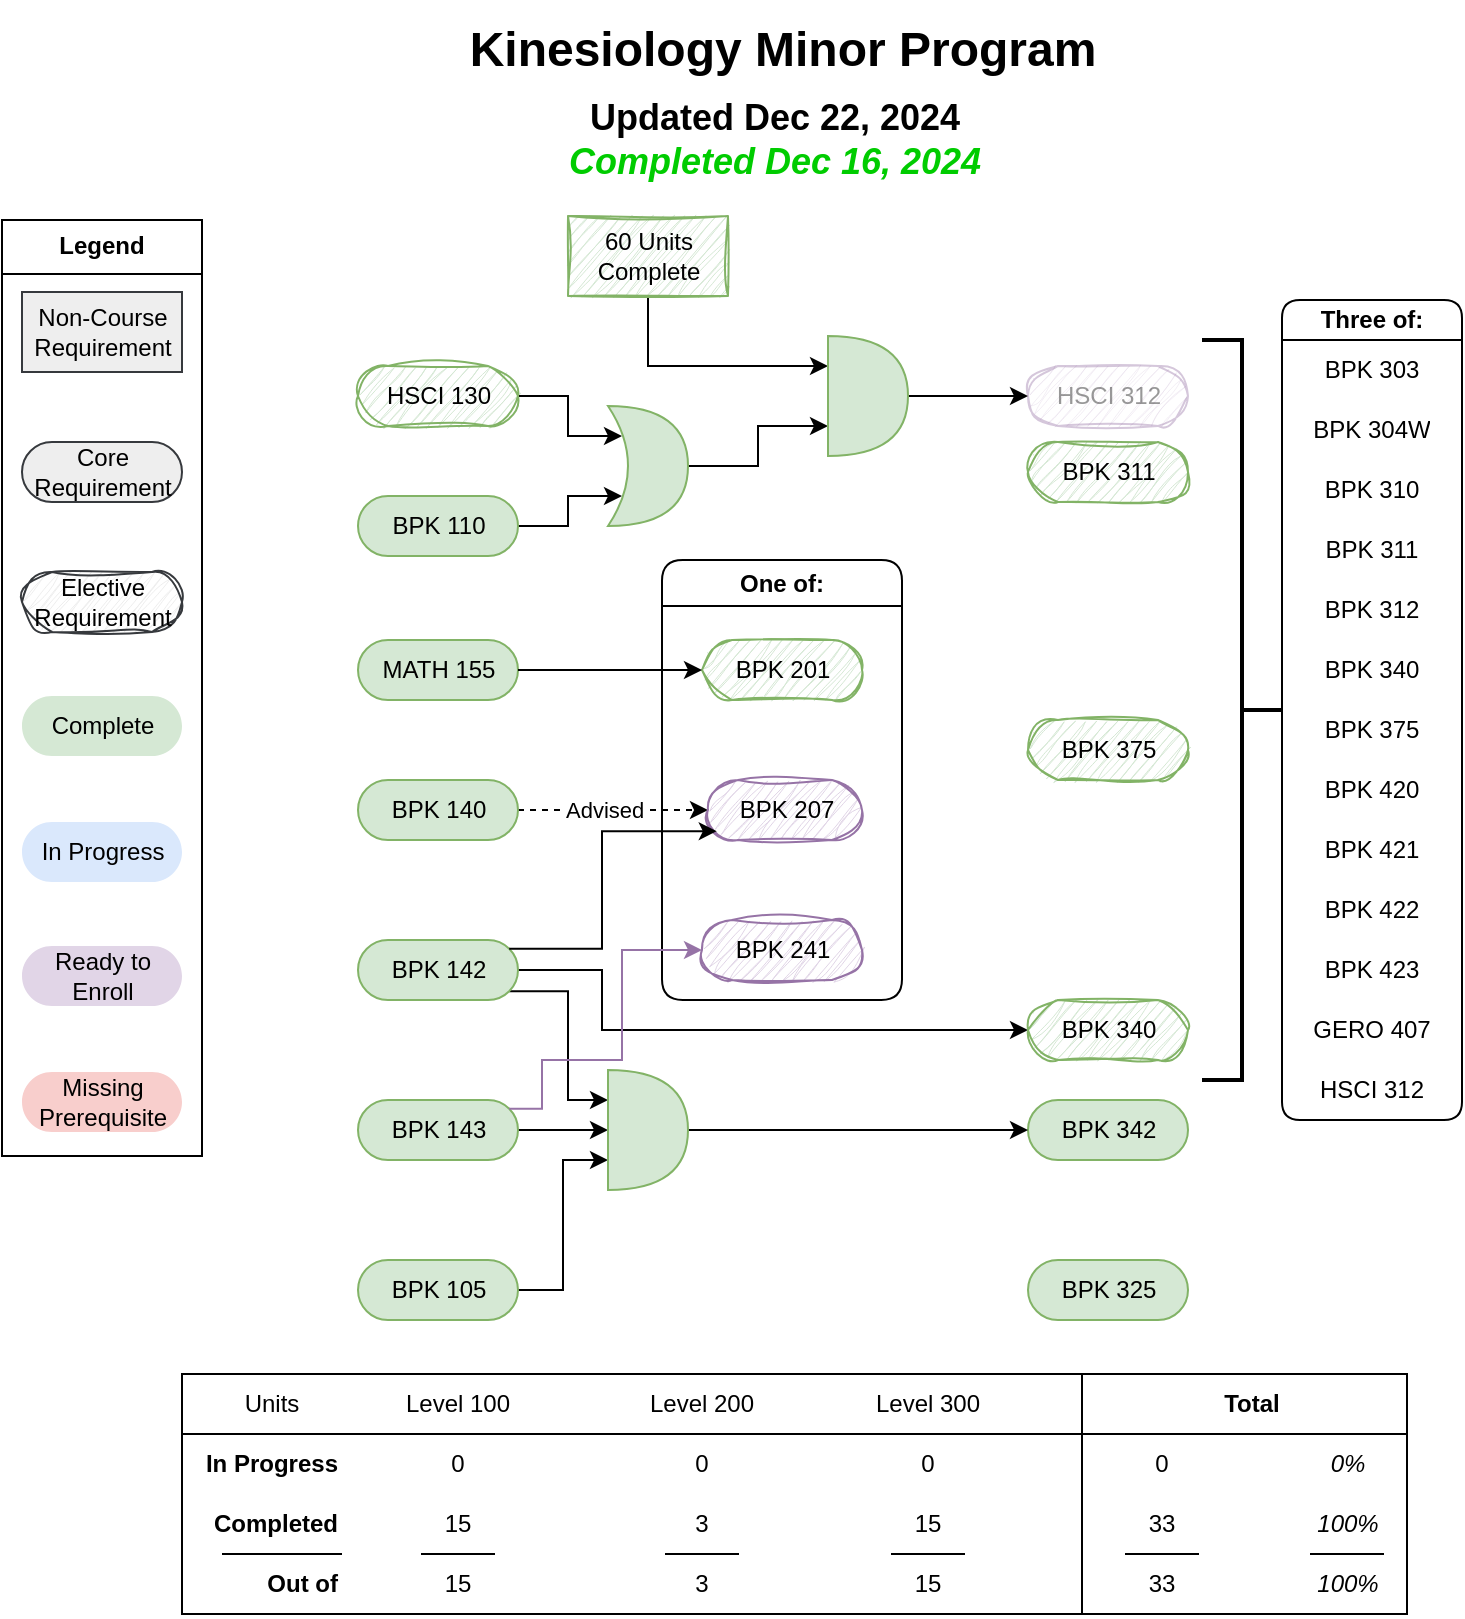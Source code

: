 <mxfile version="25.0.3">
  <diagram id="oRHZXf_7kzQQBno32S_X" name="Page-1">
    <mxGraphModel dx="1306" dy="748" grid="1" gridSize="10" guides="1" tooltips="1" connect="1" arrows="1" fold="1" page="1" pageScale="1" pageWidth="850" pageHeight="1100" background="#ffffff" math="0" shadow="0">
      <root>
        <mxCell id="0" />
        <mxCell id="W3TFd2X2cm_PyBwLdbxR-7" value="Background" style="" parent="0" visible="0" />
        <mxCell id="4BHLoPZqxFKhShOrZBmn-14" value="Box Arrangement" parent="0" />
        <mxCell id="4BHLoPZqxFKhShOrZBmn-17" value="One of:" style="swimlane;whiteSpace=wrap;html=1;rounded=1;glass=0;swimlaneFillColor=default;movable=1;resizable=1;rotatable=1;deletable=1;editable=1;locked=0;connectable=1;" parent="4BHLoPZqxFKhShOrZBmn-14" vertex="1">
          <mxGeometry x="370" y="380" width="120" height="220" as="geometry">
            <mxRectangle x="370" y="380" width="80" height="30" as="alternateBounds" />
          </mxGeometry>
        </mxCell>
        <mxCell id="4BHLoPZqxFKhShOrZBmn-18" value="" style="strokeWidth=2;html=1;shape=mxgraph.flowchart.annotation_2;align=left;labelPosition=right;pointerEvents=1;rotation=-180;" parent="4BHLoPZqxFKhShOrZBmn-14" vertex="1">
          <mxGeometry x="640" y="270" width="40" height="370" as="geometry" />
        </mxCell>
        <mxCell id="4BHLoPZqxFKhShOrZBmn-19" value="Three of:" style="swimlane;fontStyle=1;childLayout=stackLayout;horizontal=1;startSize=20;horizontalStack=0;resizeParent=1;resizeParentMax=0;resizeLast=0;collapsible=1;marginBottom=0;whiteSpace=wrap;html=1;rounded=1;align=center;" parent="4BHLoPZqxFKhShOrZBmn-14" vertex="1">
          <mxGeometry x="680" y="250" width="90" height="410" as="geometry" />
        </mxCell>
        <mxCell id="4BHLoPZqxFKhShOrZBmn-20" value="BPK 303" style="text;strokeColor=none;fillColor=none;align=center;verticalAlign=middle;spacingLeft=4;spacingRight=4;overflow=hidden;points=[[0,0.5],[1,0.5]];portConstraint=eastwest;rotatable=0;whiteSpace=wrap;html=1;" parent="4BHLoPZqxFKhShOrZBmn-19" vertex="1">
          <mxGeometry y="20" width="90" height="30" as="geometry" />
        </mxCell>
        <mxCell id="4BHLoPZqxFKhShOrZBmn-21" value="BPK 304W" style="text;strokeColor=none;fillColor=none;align=center;verticalAlign=middle;spacingLeft=4;spacingRight=4;overflow=hidden;points=[[0,0.5],[1,0.5]];portConstraint=eastwest;rotatable=0;whiteSpace=wrap;html=1;" parent="4BHLoPZqxFKhShOrZBmn-19" vertex="1">
          <mxGeometry y="50" width="90" height="30" as="geometry" />
        </mxCell>
        <mxCell id="4BHLoPZqxFKhShOrZBmn-22" value="BPK 310" style="text;strokeColor=none;fillColor=none;align=center;verticalAlign=middle;spacingLeft=4;spacingRight=4;overflow=hidden;points=[[0,0.5],[1,0.5]];portConstraint=eastwest;rotatable=0;whiteSpace=wrap;html=1;" parent="4BHLoPZqxFKhShOrZBmn-19" vertex="1">
          <mxGeometry y="80" width="90" height="30" as="geometry" />
        </mxCell>
        <mxCell id="4BHLoPZqxFKhShOrZBmn-28" value="BPK 311" style="text;strokeColor=none;fillColor=none;align=center;verticalAlign=middle;spacingLeft=4;spacingRight=4;overflow=hidden;points=[[0,0.5],[1,0.5]];portConstraint=eastwest;rotatable=0;whiteSpace=wrap;html=1;" parent="4BHLoPZqxFKhShOrZBmn-19" vertex="1">
          <mxGeometry y="110" width="90" height="30" as="geometry" />
        </mxCell>
        <mxCell id="4BHLoPZqxFKhShOrZBmn-29" value="BPK 312" style="text;strokeColor=none;fillColor=none;align=center;verticalAlign=middle;spacingLeft=4;spacingRight=4;overflow=hidden;points=[[0,0.5],[1,0.5]];portConstraint=eastwest;rotatable=0;whiteSpace=wrap;html=1;" parent="4BHLoPZqxFKhShOrZBmn-19" vertex="1">
          <mxGeometry y="140" width="90" height="30" as="geometry" />
        </mxCell>
        <mxCell id="4BHLoPZqxFKhShOrZBmn-30" value="BPK 340" style="text;strokeColor=none;fillColor=none;align=center;verticalAlign=middle;spacingLeft=4;spacingRight=4;overflow=hidden;points=[[0,0.5],[1,0.5]];portConstraint=eastwest;rotatable=0;whiteSpace=wrap;html=1;" parent="4BHLoPZqxFKhShOrZBmn-19" vertex="1">
          <mxGeometry y="170" width="90" height="30" as="geometry" />
        </mxCell>
        <mxCell id="4BHLoPZqxFKhShOrZBmn-31" value="BPK 375" style="text;strokeColor=none;fillColor=none;align=center;verticalAlign=middle;spacingLeft=4;spacingRight=4;overflow=hidden;points=[[0,0.5],[1,0.5]];portConstraint=eastwest;rotatable=0;whiteSpace=wrap;html=1;" parent="4BHLoPZqxFKhShOrZBmn-19" vertex="1">
          <mxGeometry y="200" width="90" height="30" as="geometry" />
        </mxCell>
        <mxCell id="4BHLoPZqxFKhShOrZBmn-32" value="BPK 420" style="text;strokeColor=none;fillColor=none;align=center;verticalAlign=middle;spacingLeft=4;spacingRight=4;overflow=hidden;points=[[0,0.5],[1,0.5]];portConstraint=eastwest;rotatable=0;whiteSpace=wrap;html=1;" parent="4BHLoPZqxFKhShOrZBmn-19" vertex="1">
          <mxGeometry y="230" width="90" height="30" as="geometry" />
        </mxCell>
        <mxCell id="4BHLoPZqxFKhShOrZBmn-33" value="BPK 421" style="text;strokeColor=none;fillColor=none;align=center;verticalAlign=middle;spacingLeft=4;spacingRight=4;overflow=hidden;points=[[0,0.5],[1,0.5]];portConstraint=eastwest;rotatable=0;whiteSpace=wrap;html=1;" parent="4BHLoPZqxFKhShOrZBmn-19" vertex="1">
          <mxGeometry y="260" width="90" height="30" as="geometry" />
        </mxCell>
        <mxCell id="4BHLoPZqxFKhShOrZBmn-34" value="BPK 422" style="text;strokeColor=none;fillColor=none;align=center;verticalAlign=middle;spacingLeft=4;spacingRight=4;overflow=hidden;points=[[0,0.5],[1,0.5]];portConstraint=eastwest;rotatable=0;whiteSpace=wrap;html=1;" parent="4BHLoPZqxFKhShOrZBmn-19" vertex="1">
          <mxGeometry y="290" width="90" height="30" as="geometry" />
        </mxCell>
        <mxCell id="4BHLoPZqxFKhShOrZBmn-35" value="BPK 423" style="text;strokeColor=none;fillColor=none;align=center;verticalAlign=middle;spacingLeft=4;spacingRight=4;overflow=hidden;points=[[0,0.5],[1,0.5]];portConstraint=eastwest;rotatable=0;whiteSpace=wrap;html=1;" parent="4BHLoPZqxFKhShOrZBmn-19" vertex="1">
          <mxGeometry y="320" width="90" height="30" as="geometry" />
        </mxCell>
        <mxCell id="4BHLoPZqxFKhShOrZBmn-36" value="GERO 407" style="text;strokeColor=none;fillColor=none;align=center;verticalAlign=middle;spacingLeft=4;spacingRight=4;overflow=hidden;points=[[0,0.5],[1,0.5]];portConstraint=eastwest;rotatable=0;whiteSpace=wrap;html=1;" parent="4BHLoPZqxFKhShOrZBmn-19" vertex="1">
          <mxGeometry y="350" width="90" height="30" as="geometry" />
        </mxCell>
        <mxCell id="4BHLoPZqxFKhShOrZBmn-37" value="HSCI 312" style="text;strokeColor=none;fillColor=none;align=center;verticalAlign=middle;spacingLeft=4;spacingRight=4;overflow=hidden;points=[[0,0.5],[1,0.5]];portConstraint=eastwest;rotatable=0;whiteSpace=wrap;html=1;" parent="4BHLoPZqxFKhShOrZBmn-19" vertex="1">
          <mxGeometry y="380" width="90" height="30" as="geometry" />
        </mxCell>
        <mxCell id="1" value="Diagram" parent="0" />
        <mxCell id="cINZNil0Zcbs7LyowT9o-32" value="" style="rounded=0;whiteSpace=wrap;html=1;shadow=0;glass=0;sketch=0;strokeColor=default;" parent="1" vertex="1">
          <mxGeometry x="130" y="787" width="612.5" height="120" as="geometry" />
        </mxCell>
        <mxCell id="cINZNil0Zcbs7LyowT9o-31" value="" style="rounded=0;whiteSpace=wrap;html=1;shadow=0;glass=0;sketch=0;strokeColor=default;" parent="1" vertex="1">
          <mxGeometry x="40" y="210" width="100" height="468" as="geometry" />
        </mxCell>
        <mxCell id="3WOV2BCKVk76SARKrsxa-23" style="edgeStyle=orthogonalEdgeStyle;rounded=0;orthogonalLoop=1;jettySize=auto;html=1;exitX=1;exitY=0.5;exitDx=0;exitDy=0;exitPerimeter=0;entryX=0.175;entryY=0.75;entryDx=0;entryDy=0;entryPerimeter=0;" parent="1" source="3WOV2BCKVk76SARKrsxa-2" target="3WOV2BCKVk76SARKrsxa-22" edge="1">
          <mxGeometry relative="1" as="geometry">
            <Array as="points">
              <mxPoint x="323" y="363" />
              <mxPoint x="323" y="348" />
            </Array>
          </mxGeometry>
        </mxCell>
        <object label="BPK 110" Course="Human Nutrition: Current Issues" Code="110" Units="3" Department="BPK" id="3WOV2BCKVk76SARKrsxa-2">
          <mxCell style="html=1;dashed=0;whitespace=wrap;shape=mxgraph.dfd.start;fillColor=#d5e8d4;strokeColor=#82b366;perimeterSpacing=0;shadow=0;" parent="1" vertex="1">
            <mxGeometry x="218" y="348" width="80" height="30" as="geometry" />
          </mxCell>
        </object>
        <mxCell id="3WOV2BCKVk76SARKrsxa-16" value="Advised" style="edgeStyle=orthogonalEdgeStyle;rounded=0;orthogonalLoop=1;jettySize=auto;html=1;exitX=1;exitY=0.5;exitDx=0;exitDy=0;exitPerimeter=0;dashed=1;entryX=0;entryY=0.5;entryDx=0;entryDy=0;entryPerimeter=0;labelPosition=right;verticalLabelPosition=middle;align=left;verticalAlign=middle;" parent="1" source="3WOV2BCKVk76SARKrsxa-3" target="3WOV2BCKVk76SARKrsxa-8" edge="1">
          <mxGeometry x="-0.537" relative="1" as="geometry">
            <mxPoint x="383" y="505" as="targetPoint" />
            <mxPoint as="offset" />
            <Array as="points">
              <mxPoint x="330" y="505" />
              <mxPoint x="330" y="505" />
            </Array>
          </mxGeometry>
        </mxCell>
        <object label="BPK 140" Course="Contemporary Health Issues" Department="BPK" Code="140" Units="3" id="3WOV2BCKVk76SARKrsxa-3">
          <mxCell style="html=1;dashed=0;whitespace=wrap;shape=mxgraph.dfd.start;fillColor=#d5e8d4;strokeColor=#82b366;" parent="1" vertex="1">
            <mxGeometry x="218" y="490" width="80" height="30" as="geometry" />
          </mxCell>
        </object>
        <mxCell id="3WOV2BCKVk76SARKrsxa-15" style="edgeStyle=orthogonalEdgeStyle;rounded=0;orthogonalLoop=1;jettySize=auto;html=1;exitX=1;exitY=0.5;exitDx=0;exitDy=0;exitPerimeter=0;entryX=0;entryY=0.5;entryDx=0;entryDy=0;entryPerimeter=0;" parent="1" source="3WOV2BCKVk76SARKrsxa-4" target="3WOV2BCKVk76SARKrsxa-10" edge="1">
          <mxGeometry relative="1" as="geometry">
            <Array as="points">
              <mxPoint x="340" y="585" />
              <mxPoint x="340" y="615" />
            </Array>
          </mxGeometry>
        </mxCell>
        <mxCell id="3WOV2BCKVk76SARKrsxa-21" style="edgeStyle=orthogonalEdgeStyle;rounded=0;orthogonalLoop=1;jettySize=auto;html=1;exitX=0;exitY=0;exitDx=75.605;exitDy=25.605;exitPerimeter=0;entryX=0;entryY=0.25;entryDx=0;entryDy=0;entryPerimeter=0;" parent="1" source="3WOV2BCKVk76SARKrsxa-4" target="3WOV2BCKVk76SARKrsxa-17" edge="1">
          <mxGeometry relative="1" as="geometry">
            <Array as="points">
              <mxPoint x="323" y="596" />
              <mxPoint x="323" y="650" />
            </Array>
          </mxGeometry>
        </mxCell>
        <object label="BPK 142" Course="Introduction to BPK" Code="142" Units="3" Department="BPK" id="3WOV2BCKVk76SARKrsxa-4">
          <mxCell style="html=1;dashed=0;whitespace=wrap;shape=mxgraph.dfd.start;fillColor=#d5e8d4;strokeColor=#82b366;" parent="1" vertex="1">
            <mxGeometry x="218" y="570" width="80" height="30" as="geometry" />
          </mxCell>
        </object>
        <mxCell id="3WOV2BCKVk76SARKrsxa-19" style="edgeStyle=orthogonalEdgeStyle;rounded=0;orthogonalLoop=1;jettySize=auto;html=1;exitX=1;exitY=0.5;exitDx=0;exitDy=0;exitPerimeter=0;entryX=0;entryY=0.5;entryDx=0;entryDy=0;entryPerimeter=0;" parent="1" source="3WOV2BCKVk76SARKrsxa-5" target="3WOV2BCKVk76SARKrsxa-17" edge="1">
          <mxGeometry relative="1" as="geometry" />
        </mxCell>
        <object label="BPK 143" Course="Exercise: Health and Performance" Department="BPK" Code="143" Units="3" id="3WOV2BCKVk76SARKrsxa-5">
          <mxCell style="html=1;dashed=0;whitespace=wrap;shape=mxgraph.dfd.start;fillColor=#d5e8d4;strokeColor=#82b366;" parent="1" vertex="1">
            <mxGeometry x="218" y="650" width="80" height="30" as="geometry" />
          </mxCell>
        </object>
        <mxCell id="3WOV2BCKVk76SARKrsxa-20" style="edgeStyle=orthogonalEdgeStyle;rounded=0;orthogonalLoop=1;jettySize=auto;html=1;exitX=1;exitY=0.5;exitDx=0;exitDy=0;exitPerimeter=0;entryX=0;entryY=0.75;entryDx=0;entryDy=0;entryPerimeter=0;" parent="1" source="3WOV2BCKVk76SARKrsxa-7" target="3WOV2BCKVk76SARKrsxa-17" edge="1">
          <mxGeometry relative="1" as="geometry" />
        </mxCell>
        <object label="BPK 105" Course="Fundamentals of Human Structure and Function" Department="BPK" Code="105" Units="3" id="3WOV2BCKVk76SARKrsxa-7">
          <mxCell style="html=1;dashed=0;whitespace=wrap;shape=mxgraph.dfd.start;fillColor=#d5e8d4;strokeColor=#82b366;" parent="1" vertex="1">
            <mxGeometry x="218" y="730" width="80" height="30" as="geometry" />
          </mxCell>
        </object>
        <object label="BPK 207" Course="Sensorimotor Control and Learning" Units="3" Department="BPK" Code="207" id="3WOV2BCKVk76SARKrsxa-8">
          <mxCell style="html=1;dashed=0;whitespace=wrap;shape=mxgraph.dfd.start;fillColor=#e1d5e7;strokeColor=#9673a6;sketch=1;curveFitting=1;jiggle=2;" parent="1" vertex="1">
            <mxGeometry x="393" y="490" width="77" height="30" as="geometry" />
          </mxCell>
        </object>
        <object label="BPK 342" Code="342" Department="BPK" Units="3" Course="Active Health" id="3WOV2BCKVk76SARKrsxa-9">
          <mxCell style="html=1;dashed=0;whitespace=wrap;shape=mxgraph.dfd.start;fillColor=#d5e8d4;strokeColor=#82b366;" parent="1" vertex="1">
            <mxGeometry x="553" y="650" width="80" height="30" as="geometry" />
          </mxCell>
        </object>
        <object label="BPK 340" Code="340" Department="BPK" Units="3" Course="Active Health: Behaviour and Promotion" id="3WOV2BCKVk76SARKrsxa-10">
          <mxCell style="html=1;dashed=0;whitespace=wrap;shape=mxgraph.dfd.start;fillColor=#d5e8d4;strokeColor=#82b366;sketch=1;curveFitting=1;jiggle=2;" parent="1" vertex="1">
            <mxGeometry x="553" y="600" width="80" height="30" as="geometry" />
          </mxCell>
        </object>
        <object label="BPK 375" Code="375" Department="BPK" Units="3" Course="Human Growth and Development" id="3WOV2BCKVk76SARKrsxa-11">
          <mxCell style="html=1;dashed=0;whitespace=wrap;shape=mxgraph.dfd.start;fillColor=#d5e8d4;strokeColor=#82b366;sketch=1;curveFitting=1;jiggle=2;" parent="1" vertex="1">
            <mxGeometry x="553" y="460" width="80" height="30" as="geometry" />
          </mxCell>
        </object>
        <object label="HSCI 312" Department="HSCI" Code="312" Units="3" Course="Health Promotion: Individuals and Communities" id="3WOV2BCKVk76SARKrsxa-12">
          <mxCell style="html=1;dashed=0;whitespace=wrap;shape=mxgraph.dfd.start;fillColor=#e1d5e7;strokeColor=#9673a6;sketch=1;curveFitting=1;jiggle=2;opacity=40;textOpacity=40;" parent="1" vertex="1">
            <mxGeometry x="553" y="283" width="80" height="30" as="geometry" />
          </mxCell>
        </object>
        <mxCell id="3WOV2BCKVk76SARKrsxa-18" style="edgeStyle=orthogonalEdgeStyle;rounded=0;orthogonalLoop=1;jettySize=auto;html=1;exitX=1;exitY=0.5;exitDx=0;exitDy=0;exitPerimeter=0;entryX=0;entryY=0.5;entryDx=0;entryDy=0;entryPerimeter=0;" parent="1" source="3WOV2BCKVk76SARKrsxa-17" target="3WOV2BCKVk76SARKrsxa-9" edge="1">
          <mxGeometry relative="1" as="geometry" />
        </mxCell>
        <mxCell id="3WOV2BCKVk76SARKrsxa-17" value="" style="shape=or;whiteSpace=wrap;html=1;fillColor=#d5e8d4;strokeColor=#82b366;" parent="1" vertex="1">
          <mxGeometry x="343" y="635" width="40" height="60" as="geometry" />
        </mxCell>
        <mxCell id="3WOV2BCKVk76SARKrsxa-29" style="edgeStyle=orthogonalEdgeStyle;rounded=0;orthogonalLoop=1;jettySize=auto;html=1;exitX=1;exitY=0.5;exitDx=0;exitDy=0;exitPerimeter=0;entryX=0;entryY=0.75;entryDx=0;entryDy=0;entryPerimeter=0;" parent="1" source="3WOV2BCKVk76SARKrsxa-22" target="3WOV2BCKVk76SARKrsxa-28" edge="1">
          <mxGeometry relative="1" as="geometry" />
        </mxCell>
        <mxCell id="3WOV2BCKVk76SARKrsxa-22" value="" style="shape=xor;whiteSpace=wrap;html=1;fillColor=#d5e8d4;strokeColor=#82b366;" parent="1" vertex="1">
          <mxGeometry x="343" y="303" width="40" height="60" as="geometry" />
        </mxCell>
        <mxCell id="3WOV2BCKVk76SARKrsxa-26" style="edgeStyle=orthogonalEdgeStyle;rounded=0;orthogonalLoop=1;jettySize=auto;html=1;exitX=1;exitY=0.5;exitDx=0;exitDy=0;exitPerimeter=0;entryX=0.175;entryY=0.25;entryDx=0;entryDy=0;entryPerimeter=0;" parent="1" source="3WOV2BCKVk76SARKrsxa-25" target="3WOV2BCKVk76SARKrsxa-22" edge="1">
          <mxGeometry relative="1" as="geometry">
            <Array as="points">
              <mxPoint x="323" y="298" />
              <mxPoint x="323" y="318" />
            </Array>
          </mxGeometry>
        </mxCell>
        <object label="HSCI 130" Department="HSCI" Code="130" Units="4" Course="Foundations of Health Science" id="3WOV2BCKVk76SARKrsxa-25">
          <mxCell style="html=1;dashed=0;whitespace=wrap;shape=mxgraph.dfd.start;fillColor=#d5e8d4;strokeColor=#82b366;sketch=1;curveFitting=1;jiggle=2;" parent="1" vertex="1">
            <mxGeometry x="218" y="283" width="80" height="30" as="geometry" />
          </mxCell>
        </object>
        <mxCell id="3WOV2BCKVk76SARKrsxa-30" style="edgeStyle=orthogonalEdgeStyle;rounded=0;orthogonalLoop=1;jettySize=auto;html=1;exitX=0.5;exitY=1;exitDx=0;exitDy=0;entryX=0;entryY=0.25;entryDx=0;entryDy=0;entryPerimeter=0;" parent="1" source="3WOV2BCKVk76SARKrsxa-27" target="3WOV2BCKVk76SARKrsxa-28" edge="1">
          <mxGeometry relative="1" as="geometry" />
        </mxCell>
        <mxCell id="3WOV2BCKVk76SARKrsxa-27" value="60 Units&lt;br&gt;Complete" style="html=1;dashed=0;whitespace=wrap;fillColor=#d5e8d4;strokeColor=#82b366;sketch=1;curveFitting=1;jiggle=2;" parent="1" vertex="1">
          <mxGeometry x="323" y="208" width="80" height="40" as="geometry" />
        </mxCell>
        <mxCell id="3WOV2BCKVk76SARKrsxa-31" style="edgeStyle=orthogonalEdgeStyle;rounded=0;orthogonalLoop=1;jettySize=auto;html=1;exitX=1;exitY=0.5;exitDx=0;exitDy=0;exitPerimeter=0;entryX=0;entryY=0.5;entryDx=0;entryDy=0;entryPerimeter=0;" parent="1" source="3WOV2BCKVk76SARKrsxa-28" target="3WOV2BCKVk76SARKrsxa-12" edge="1">
          <mxGeometry relative="1" as="geometry" />
        </mxCell>
        <mxCell id="3WOV2BCKVk76SARKrsxa-28" value="" style="shape=or;whiteSpace=wrap;html=1;fillColor=#d5e8d4;strokeColor=#82b366;" parent="1" vertex="1">
          <mxGeometry x="453" y="268" width="40" height="60" as="geometry" />
        </mxCell>
        <mxCell id="3WOV2BCKVk76SARKrsxa-32" value="Kinesiology Minor Program" style="text;strokeColor=none;fillColor=none;html=1;fontSize=24;fontStyle=1;verticalAlign=middle;align=center;" parent="1" vertex="1">
          <mxGeometry x="257.5" y="100" width="345" height="50" as="geometry" />
        </mxCell>
        <mxCell id="3WOV2BCKVk76SARKrsxa-33" value="&lt;div&gt;&lt;span style=&quot;background-color: initial;&quot;&gt;Updated Dec 22, 2024&lt;/span&gt;&lt;/div&gt;&lt;div&gt;&lt;font color=&quot;#00cc00&quot;&gt;&lt;i&gt;Completed Dec 16, 2024&lt;/i&gt;&lt;/font&gt;&lt;span style=&quot;background-color: initial;&quot;&gt;&lt;/span&gt;&lt;/div&gt;" style="text;strokeColor=none;fillColor=none;html=1;fontSize=18;fontStyle=1;verticalAlign=middle;align=center;" parent="1" vertex="1">
          <mxGeometry x="328" y="150" width="195" height="40" as="geometry" />
        </mxCell>
        <object label="BPK 325" Code="325" Department="BPK" Units="3" Course="Basic Human Anatomy" id="cINZNil0Zcbs7LyowT9o-3">
          <mxCell style="html=1;dashed=0;whitespace=wrap;shape=mxgraph.dfd.start;fillColor=#d5e8d4;strokeColor=#82b366;" parent="1" vertex="1">
            <mxGeometry x="553" y="730" width="80" height="30" as="geometry" />
          </mxCell>
        </object>
        <mxCell id="cINZNil0Zcbs7LyowT9o-4" value="Level 100" style="text;html=1;strokeColor=none;fillColor=none;align=center;verticalAlign=middle;whiteSpace=wrap;rounded=0;fontStyle=0" parent="1" vertex="1">
          <mxGeometry x="238" y="787" width="60" height="30" as="geometry" />
        </mxCell>
        <mxCell id="cINZNil0Zcbs7LyowT9o-5" value="Level 200" style="text;html=1;strokeColor=none;fillColor=none;align=center;verticalAlign=middle;whiteSpace=wrap;rounded=0;fontStyle=0" parent="1" vertex="1">
          <mxGeometry x="360" y="787" width="60" height="30" as="geometry" />
        </mxCell>
        <mxCell id="cINZNil0Zcbs7LyowT9o-6" value="Level 300" style="text;html=1;strokeColor=none;fillColor=none;align=center;verticalAlign=middle;whiteSpace=wrap;rounded=0;fontStyle=0" parent="1" vertex="1">
          <mxGeometry x="473" y="787" width="60" height="30" as="geometry" />
        </mxCell>
        <mxCell id="cINZNil0Zcbs7LyowT9o-7" value="Completed" style="text;html=1;strokeColor=none;fillColor=none;align=right;verticalAlign=middle;whiteSpace=wrap;rounded=0;fontStyle=1" parent="1" vertex="1">
          <mxGeometry x="150" y="847" width="60" height="30" as="geometry" />
        </mxCell>
        <mxCell id="cINZNil0Zcbs7LyowT9o-8" value="Out of" style="text;html=1;strokeColor=none;fillColor=none;align=right;verticalAlign=middle;whiteSpace=wrap;rounded=0;fontStyle=1;glass=0;shadow=0;" parent="1" vertex="1">
          <mxGeometry x="150" y="877" width="60" height="30" as="geometry" />
        </mxCell>
        <mxCell id="cINZNil0Zcbs7LyowT9o-9" value="15" style="text;html=1;strokeColor=none;fillColor=none;align=center;verticalAlign=middle;whiteSpace=wrap;rounded=0;" parent="1" vertex="1">
          <mxGeometry x="238" y="847" width="60" height="30" as="geometry" />
        </mxCell>
        <mxCell id="cINZNil0Zcbs7LyowT9o-10" value="15" style="text;html=1;strokeColor=none;fillColor=none;align=center;verticalAlign=middle;whiteSpace=wrap;rounded=0;glass=0;shadow=0;" parent="1" vertex="1">
          <mxGeometry x="238" y="877" width="60" height="30" as="geometry" />
        </mxCell>
        <mxCell id="cINZNil0Zcbs7LyowT9o-11" value="3" style="text;html=1;strokeColor=none;fillColor=none;align=center;verticalAlign=middle;whiteSpace=wrap;rounded=0;glass=0;shadow=0;" parent="1" vertex="1">
          <mxGeometry x="360" y="877" width="60" height="30" as="geometry" />
        </mxCell>
        <mxCell id="cINZNil0Zcbs7LyowT9o-12" value="3" style="text;html=1;strokeColor=none;fillColor=none;align=center;verticalAlign=middle;whiteSpace=wrap;rounded=0;" parent="1" vertex="1">
          <mxGeometry x="360" y="847" width="60" height="30" as="geometry" />
        </mxCell>
        <mxCell id="cINZNil0Zcbs7LyowT9o-13" value="15" style="text;html=1;strokeColor=none;fillColor=none;align=center;verticalAlign=middle;whiteSpace=wrap;rounded=0;" parent="1" vertex="1">
          <mxGeometry x="473" y="847" width="60" height="30" as="geometry" />
        </mxCell>
        <mxCell id="cINZNil0Zcbs7LyowT9o-14" value="15" style="text;html=1;strokeColor=none;fillColor=none;align=center;verticalAlign=middle;whiteSpace=wrap;rounded=0;glass=0;shadow=0;" parent="1" vertex="1">
          <mxGeometry x="473" y="877" width="60" height="30" as="geometry" />
        </mxCell>
        <mxCell id="cINZNil0Zcbs7LyowT9o-15" value="0" style="text;html=1;strokeColor=none;fillColor=none;align=center;verticalAlign=middle;whiteSpace=wrap;rounded=0;" parent="1" vertex="1">
          <mxGeometry x="238" y="817" width="60" height="30" as="geometry" />
        </mxCell>
        <mxCell id="cINZNil0Zcbs7LyowT9o-16" value="0" style="text;html=1;strokeColor=none;fillColor=none;align=center;verticalAlign=middle;whiteSpace=wrap;rounded=0;" parent="1" vertex="1">
          <mxGeometry x="360" y="817" width="60" height="30" as="geometry" />
        </mxCell>
        <mxCell id="cINZNil0Zcbs7LyowT9o-17" value="0" style="text;html=1;strokeColor=none;fillColor=none;align=center;verticalAlign=middle;whiteSpace=wrap;rounded=0;" parent="1" vertex="1">
          <mxGeometry x="473" y="817" width="60" height="30" as="geometry" />
        </mxCell>
        <mxCell id="cINZNil0Zcbs7LyowT9o-18" value="In Progress" style="text;html=1;strokeColor=none;fillColor=none;align=right;verticalAlign=middle;whiteSpace=wrap;rounded=0;fontStyle=1" parent="1" vertex="1">
          <mxGeometry x="140" y="817" width="70" height="30" as="geometry" />
        </mxCell>
        <mxCell id="cINZNil0Zcbs7LyowT9o-19" value="Total" style="text;html=1;strokeColor=none;fillColor=none;align=center;verticalAlign=middle;whiteSpace=wrap;rounded=0;fontStyle=1" parent="1" vertex="1">
          <mxGeometry x="580" y="787" width="170" height="30" as="geometry" />
        </mxCell>
        <mxCell id="cINZNil0Zcbs7LyowT9o-20" value="100%" style="text;html=1;strokeColor=none;fillColor=none;align=center;verticalAlign=middle;whiteSpace=wrap;rounded=0;fontStyle=2" parent="1" vertex="1">
          <mxGeometry x="682.5" y="847" width="60" height="30" as="geometry" />
        </mxCell>
        <mxCell id="cINZNil0Zcbs7LyowT9o-21" value="100%" style="text;html=1;strokeColor=none;fillColor=none;align=center;verticalAlign=middle;whiteSpace=wrap;rounded=0;fontStyle=2;glass=0;shadow=0;" parent="1" vertex="1">
          <mxGeometry x="682.5" y="877" width="60" height="30" as="geometry" />
        </mxCell>
        <mxCell id="cINZNil0Zcbs7LyowT9o-22" value="0%" style="text;html=1;strokeColor=none;fillColor=none;align=center;verticalAlign=middle;whiteSpace=wrap;rounded=0;fontStyle=2" parent="1" vertex="1">
          <mxGeometry x="682.5" y="817" width="60" height="30" as="geometry" />
        </mxCell>
        <object label="Core&lt;br&gt;Requirement" id="cINZNil0Zcbs7LyowT9o-23">
          <mxCell style="html=1;dashed=0;whitespace=wrap;shape=mxgraph.dfd.start;perimeterSpacing=0;shadow=0;fillColor=#eeeeee;strokeColor=#36393d;" parent="1" vertex="1">
            <mxGeometry x="50" y="321" width="80" height="30" as="geometry" />
          </mxCell>
        </object>
        <object label="Elective&lt;br&gt;Requirement" id="cINZNil0Zcbs7LyowT9o-24">
          <mxCell style="html=1;dashed=0;whitespace=wrap;shape=mxgraph.dfd.start;perimeterSpacing=0;shadow=0;sketch=1;curveFitting=1;jiggle=2;fillColor=#eeeeee;strokeColor=#36393d;" parent="1" vertex="1">
            <mxGeometry x="50" y="386" width="80" height="30" as="geometry" />
          </mxCell>
        </object>
        <object label="Complete" id="cINZNil0Zcbs7LyowT9o-25">
          <mxCell style="html=1;dashed=0;whitespace=wrap;shape=mxgraph.dfd.start;perimeterSpacing=0;shadow=0;fillColor=#d5e8d4;strokeColor=none;" parent="1" vertex="1">
            <mxGeometry x="50" y="448" width="80" height="30" as="geometry" />
          </mxCell>
        </object>
        <object label="In Progress" id="cINZNil0Zcbs7LyowT9o-26">
          <mxCell style="html=1;dashed=0;whitespace=wrap;shape=mxgraph.dfd.start;perimeterSpacing=0;shadow=0;fillColor=#dae8fc;strokeColor=none;" parent="1" vertex="1">
            <mxGeometry x="50" y="511" width="80" height="30" as="geometry" />
          </mxCell>
        </object>
        <object label="Ready to&lt;br&gt;Enroll" id="cINZNil0Zcbs7LyowT9o-27">
          <mxCell style="html=1;dashed=0;whitespace=wrap;shape=mxgraph.dfd.start;perimeterSpacing=0;shadow=0;fillColor=#e1d5e7;strokeColor=none;" parent="1" vertex="1">
            <mxGeometry x="50" y="573" width="80" height="30" as="geometry" />
          </mxCell>
        </object>
        <object label="Missing&lt;br&gt;Prerequisite" id="cINZNil0Zcbs7LyowT9o-28">
          <mxCell style="html=1;dashed=0;whitespace=wrap;shape=mxgraph.dfd.start;perimeterSpacing=0;shadow=0;fillColor=#f8cecc;strokeColor=none;" parent="1" vertex="1">
            <mxGeometry x="50" y="636" width="80" height="30" as="geometry" />
          </mxCell>
        </object>
        <mxCell id="cINZNil0Zcbs7LyowT9o-29" value="Non-Course&lt;br&gt;Requirement" style="html=1;dashed=0;whitespace=wrap;fillColor=#eeeeee;strokeColor=#36393d;" parent="1" vertex="1">
          <mxGeometry x="50" y="246" width="80" height="40" as="geometry" />
        </mxCell>
        <mxCell id="cINZNil0Zcbs7LyowT9o-30" value="Legend&lt;br&gt;" style="text;html=1;strokeColor=none;fillColor=none;align=center;verticalAlign=middle;whiteSpace=wrap;rounded=0;fontStyle=1" parent="1" vertex="1">
          <mxGeometry x="60" y="208" width="60" height="30" as="geometry" />
        </mxCell>
        <mxCell id="cINZNil0Zcbs7LyowT9o-33" value="" style="endArrow=none;html=1;rounded=0;exitX=0;exitY=0;exitDx=0;exitDy=0;" parent="1" source="cINZNil0Zcbs7LyowT9o-8" edge="1">
          <mxGeometry width="50" height="50" relative="1" as="geometry">
            <mxPoint x="160" y="877" as="sourcePoint" />
            <mxPoint x="210" y="877" as="targetPoint" />
          </mxGeometry>
        </mxCell>
        <mxCell id="cINZNil0Zcbs7LyowT9o-34" value="" style="endArrow=none;html=1;rounded=0;" parent="1" edge="1">
          <mxGeometry width="50" height="50" relative="1" as="geometry">
            <mxPoint x="249.5" y="877" as="sourcePoint" />
            <mxPoint x="286.5" y="877" as="targetPoint" />
          </mxGeometry>
        </mxCell>
        <mxCell id="cINZNil0Zcbs7LyowT9o-35" value="" style="endArrow=none;html=1;rounded=0;" parent="1" edge="1">
          <mxGeometry width="50" height="50" relative="1" as="geometry">
            <mxPoint x="371.5" y="877" as="sourcePoint" />
            <mxPoint x="408.5" y="877" as="targetPoint" />
          </mxGeometry>
        </mxCell>
        <mxCell id="cINZNil0Zcbs7LyowT9o-36" value="" style="endArrow=none;html=1;rounded=0;" parent="1" edge="1">
          <mxGeometry width="50" height="50" relative="1" as="geometry">
            <mxPoint x="484.5" y="877" as="sourcePoint" />
            <mxPoint x="521.5" y="877" as="targetPoint" />
          </mxGeometry>
        </mxCell>
        <mxCell id="cINZNil0Zcbs7LyowT9o-37" value="" style="endArrow=none;html=1;rounded=0;" parent="1" edge="1">
          <mxGeometry width="50" height="50" relative="1" as="geometry">
            <mxPoint x="694" y="877" as="sourcePoint" />
            <mxPoint x="731" y="877" as="targetPoint" />
          </mxGeometry>
        </mxCell>
        <mxCell id="cINZNil0Zcbs7LyowT9o-38" value="" style="endArrow=none;html=1;rounded=0;" parent="1" edge="1">
          <mxGeometry width="50" height="50" relative="1" as="geometry">
            <mxPoint x="40" y="237.05" as="sourcePoint" />
            <mxPoint x="140" y="237.05" as="targetPoint" />
          </mxGeometry>
        </mxCell>
        <mxCell id="cINZNil0Zcbs7LyowT9o-39" value="Units" style="text;html=1;strokeColor=none;fillColor=none;align=center;verticalAlign=middle;whiteSpace=wrap;rounded=0;fontStyle=0;labelBorderColor=none;" parent="1" vertex="1">
          <mxGeometry x="135" y="792" width="80" height="20" as="geometry" />
        </mxCell>
        <mxCell id="W3TFd2X2cm_PyBwLdbxR-1" value="33" style="text;html=1;strokeColor=none;fillColor=none;align=center;verticalAlign=middle;whiteSpace=wrap;rounded=0;" parent="1" vertex="1">
          <mxGeometry x="590" y="847" width="60" height="30" as="geometry" />
        </mxCell>
        <mxCell id="W3TFd2X2cm_PyBwLdbxR-2" value="33" style="text;html=1;strokeColor=none;fillColor=none;align=center;verticalAlign=middle;whiteSpace=wrap;rounded=0;glass=0;shadow=0;" parent="1" vertex="1">
          <mxGeometry x="590" y="877" width="60" height="30" as="geometry" />
        </mxCell>
        <mxCell id="W3TFd2X2cm_PyBwLdbxR-3" value="0" style="text;html=1;strokeColor=none;fillColor=none;align=center;verticalAlign=middle;whiteSpace=wrap;rounded=0;" parent="1" vertex="1">
          <mxGeometry x="590" y="817" width="60" height="30" as="geometry" />
        </mxCell>
        <mxCell id="W3TFd2X2cm_PyBwLdbxR-4" value="" style="endArrow=none;html=1;rounded=0;" parent="1" edge="1">
          <mxGeometry width="50" height="50" relative="1" as="geometry">
            <mxPoint x="601.5" y="877" as="sourcePoint" />
            <mxPoint x="638.5" y="877" as="targetPoint" />
          </mxGeometry>
        </mxCell>
        <mxCell id="W3TFd2X2cm_PyBwLdbxR-5" value="" style="endArrow=none;html=1;rounded=0;entryX=0;entryY=0;entryDx=0;entryDy=0;" parent="1" target="cINZNil0Zcbs7LyowT9o-19" edge="1">
          <mxGeometry width="50" height="50" relative="1" as="geometry">
            <mxPoint x="580" y="907" as="sourcePoint" />
            <mxPoint x="610" y="937" as="targetPoint" />
          </mxGeometry>
        </mxCell>
        <mxCell id="W3TFd2X2cm_PyBwLdbxR-6" value="" style="endArrow=none;html=1;rounded=0;exitX=0;exitY=0.25;exitDx=0;exitDy=0;entryX=1;entryY=0;entryDx=0;entryDy=0;" parent="1" source="cINZNil0Zcbs7LyowT9o-32" target="cINZNil0Zcbs7LyowT9o-22" edge="1">
          <mxGeometry width="50" height="50" relative="1" as="geometry">
            <mxPoint x="396" y="967" as="sourcePoint" />
            <mxPoint x="446" y="917" as="targetPoint" />
          </mxGeometry>
        </mxCell>
        <object label="MATH 155" Course="Calculus II" Department="MATH" Code="155" Units="3" id="4BHLoPZqxFKhShOrZBmn-1">
          <mxCell style="html=1;dashed=0;whitespace=wrap;shape=mxgraph.dfd.start;fillColor=#d5e8d4;strokeColor=#82b366;shadow=0;" parent="1" vertex="1">
            <mxGeometry x="218" y="420" width="80" height="30" as="geometry" />
          </mxCell>
        </object>
        <object label="BPK 201" Course="Biomechanics" Units="3" Department="BPK" Code="201" id="4BHLoPZqxFKhShOrZBmn-3">
          <mxCell style="html=1;dashed=0;whitespace=wrap;shape=mxgraph.dfd.start;fillColor=#d5e8d4;strokeColor=#82b366;sketch=1;curveFitting=1;jiggle=2;" parent="1" vertex="1">
            <mxGeometry x="390" y="420" width="80" height="30" as="geometry" />
          </mxCell>
        </object>
        <mxCell id="4BHLoPZqxFKhShOrZBmn-4" style="edgeStyle=orthogonalEdgeStyle;rounded=0;orthogonalLoop=1;jettySize=auto;html=1;exitX=1;exitY=0.5;exitDx=0;exitDy=0;exitPerimeter=0;entryX=0;entryY=0.5;entryDx=0;entryDy=0;entryPerimeter=0;" parent="1" source="4BHLoPZqxFKhShOrZBmn-1" target="4BHLoPZqxFKhShOrZBmn-3" edge="1">
          <mxGeometry relative="1" as="geometry" />
        </mxCell>
        <mxCell id="4BHLoPZqxFKhShOrZBmn-11" style="edgeStyle=orthogonalEdgeStyle;rounded=0;orthogonalLoop=1;jettySize=auto;html=1;exitX=0;exitY=0;exitDx=75.605;exitDy=4.395;exitPerimeter=0;entryX=0;entryY=0;entryDx=4.395;entryDy=25.605;entryPerimeter=0;" parent="1" source="3WOV2BCKVk76SARKrsxa-4" target="3WOV2BCKVk76SARKrsxa-8" edge="1">
          <mxGeometry relative="1" as="geometry">
            <Array as="points">
              <mxPoint x="340" y="574" />
              <mxPoint x="340" y="516" />
            </Array>
          </mxGeometry>
        </mxCell>
        <object label="BPK 241" Course="Biomechanics" Units="3" Department="BPK" Code="201" id="4BHLoPZqxFKhShOrZBmn-12">
          <mxCell style="html=1;dashed=0;whitespace=wrap;shape=mxgraph.dfd.start;fillColor=#e1d5e7;strokeColor=#9673a6;sketch=1;curveFitting=1;jiggle=2;" parent="1" vertex="1">
            <mxGeometry x="390" y="560" width="80" height="30" as="geometry" />
          </mxCell>
        </object>
        <mxCell id="4BHLoPZqxFKhShOrZBmn-13" style="edgeStyle=orthogonalEdgeStyle;rounded=0;orthogonalLoop=1;jettySize=auto;html=1;exitX=0;exitY=0;exitDx=75.605;exitDy=4.395;exitPerimeter=0;entryX=0;entryY=0.5;entryDx=0;entryDy=0;entryPerimeter=0;strokeColor=#9673a6;fillColor=#e1d5e7;" parent="1" source="3WOV2BCKVk76SARKrsxa-5" target="4BHLoPZqxFKhShOrZBmn-12" edge="1">
          <mxGeometry relative="1" as="geometry">
            <Array as="points">
              <mxPoint x="310" y="654" />
              <mxPoint x="310" y="630" />
              <mxPoint x="350" y="630" />
              <mxPoint x="350" y="575" />
            </Array>
          </mxGeometry>
        </mxCell>
        <object label="BPK 311" Code="311" Department="BPK" Units="3" Course="Applied Human Nutrition" id="vxXemIkT0cI58F5_u51Y-1">
          <mxCell style="html=1;dashed=0;whitespace=wrap;shape=mxgraph.dfd.start;fillColor=#d5e8d4;strokeColor=#82b366;sketch=1;curveFitting=1;jiggle=2;" parent="1" vertex="1">
            <mxGeometry x="553" y="321" width="80" height="30" as="geometry" />
          </mxCell>
        </object>
      </root>
    </mxGraphModel>
  </diagram>
</mxfile>
